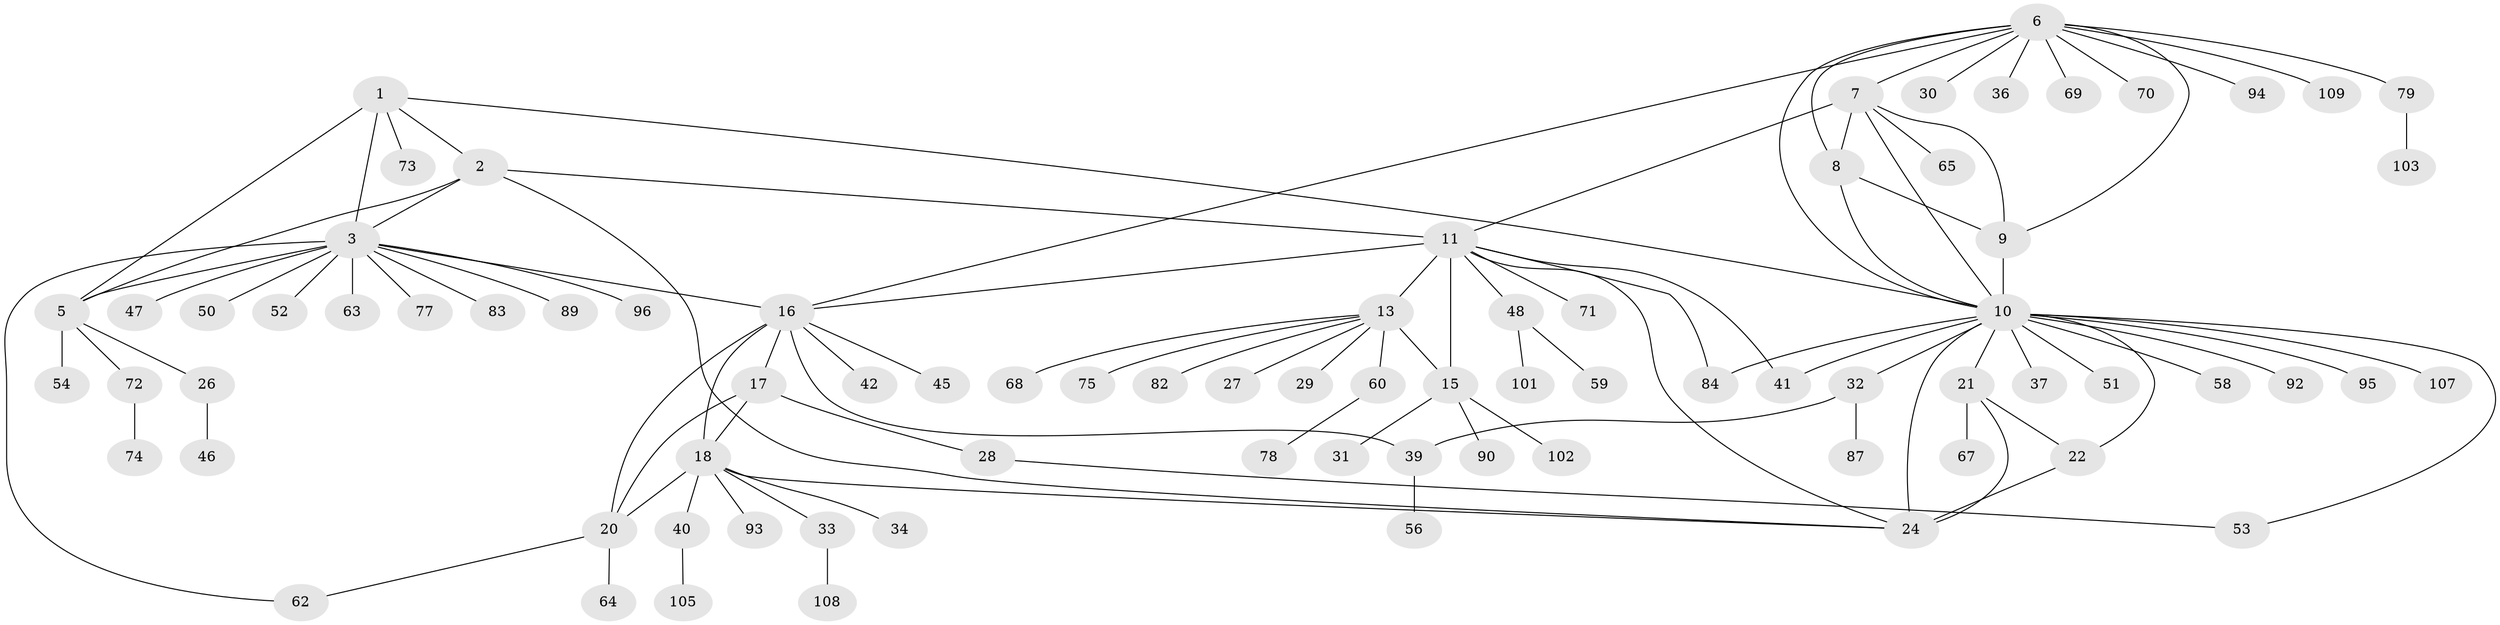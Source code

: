 // Generated by graph-tools (version 1.1) at 2025/24/03/03/25 07:24:15]
// undirected, 81 vertices, 107 edges
graph export_dot {
graph [start="1"]
  node [color=gray90,style=filled];
  1 [super="+66"];
  2;
  3 [super="+4"];
  5 [super="+38"];
  6 [super="+85"];
  7 [super="+35"];
  8;
  9 [super="+49"];
  10 [super="+25"];
  11 [super="+12"];
  13 [super="+14"];
  15 [super="+100"];
  16 [super="+76"];
  17 [super="+55"];
  18 [super="+19"];
  20 [super="+81"];
  21;
  22 [super="+23"];
  24 [super="+104"];
  26 [super="+43"];
  27;
  28;
  29;
  30;
  31;
  32 [super="+91"];
  33 [super="+57"];
  34;
  36;
  37;
  39 [super="+44"];
  40 [super="+97"];
  41;
  42;
  45;
  46;
  47;
  48 [super="+80"];
  50;
  51;
  52;
  53 [super="+106"];
  54 [super="+61"];
  56;
  58 [super="+98"];
  59;
  60 [super="+88"];
  62;
  63;
  64;
  65;
  67;
  68;
  69;
  70;
  71;
  72;
  73;
  74;
  75;
  77;
  78 [super="+99"];
  79 [super="+86"];
  82;
  83;
  84;
  87;
  89;
  90;
  92;
  93;
  94;
  95;
  96;
  101;
  102;
  103;
  105;
  107;
  108;
  109;
  1 -- 2;
  1 -- 3 [weight=2];
  1 -- 5;
  1 -- 10;
  1 -- 73;
  2 -- 3 [weight=2];
  2 -- 5;
  2 -- 24;
  2 -- 11;
  3 -- 5 [weight=2];
  3 -- 77;
  3 -- 83;
  3 -- 96;
  3 -- 47;
  3 -- 16;
  3 -- 50;
  3 -- 52;
  3 -- 89;
  3 -- 62;
  3 -- 63;
  5 -- 26;
  5 -- 54;
  5 -- 72;
  6 -- 7;
  6 -- 8;
  6 -- 9;
  6 -- 10;
  6 -- 16;
  6 -- 30;
  6 -- 36;
  6 -- 69;
  6 -- 70;
  6 -- 79;
  6 -- 94;
  6 -- 109;
  7 -- 8;
  7 -- 9;
  7 -- 10;
  7 -- 11 [weight=2];
  7 -- 65;
  8 -- 9;
  8 -- 10;
  9 -- 10;
  10 -- 32;
  10 -- 41;
  10 -- 53;
  10 -- 95;
  10 -- 37;
  10 -- 107;
  10 -- 51;
  10 -- 84;
  10 -- 21;
  10 -- 22 [weight=2];
  10 -- 24;
  10 -- 58;
  10 -- 92;
  11 -- 13 [weight=4];
  11 -- 15 [weight=2];
  11 -- 16;
  11 -- 71;
  11 -- 41;
  11 -- 48;
  11 -- 84;
  11 -- 24;
  13 -- 15 [weight=2];
  13 -- 27;
  13 -- 60;
  13 -- 75;
  13 -- 82;
  13 -- 29;
  13 -- 68;
  15 -- 31;
  15 -- 90;
  15 -- 102;
  16 -- 17;
  16 -- 18 [weight=2];
  16 -- 20;
  16 -- 42;
  16 -- 45;
  16 -- 39;
  17 -- 18 [weight=2];
  17 -- 20;
  17 -- 28;
  18 -- 20 [weight=2];
  18 -- 33;
  18 -- 34;
  18 -- 40;
  18 -- 93;
  18 -- 24;
  20 -- 62;
  20 -- 64;
  21 -- 22 [weight=2];
  21 -- 24;
  21 -- 67;
  22 -- 24 [weight=2];
  26 -- 46;
  28 -- 53;
  32 -- 39;
  32 -- 87;
  33 -- 108;
  39 -- 56;
  40 -- 105;
  48 -- 59;
  48 -- 101;
  60 -- 78;
  72 -- 74;
  79 -- 103;
}
